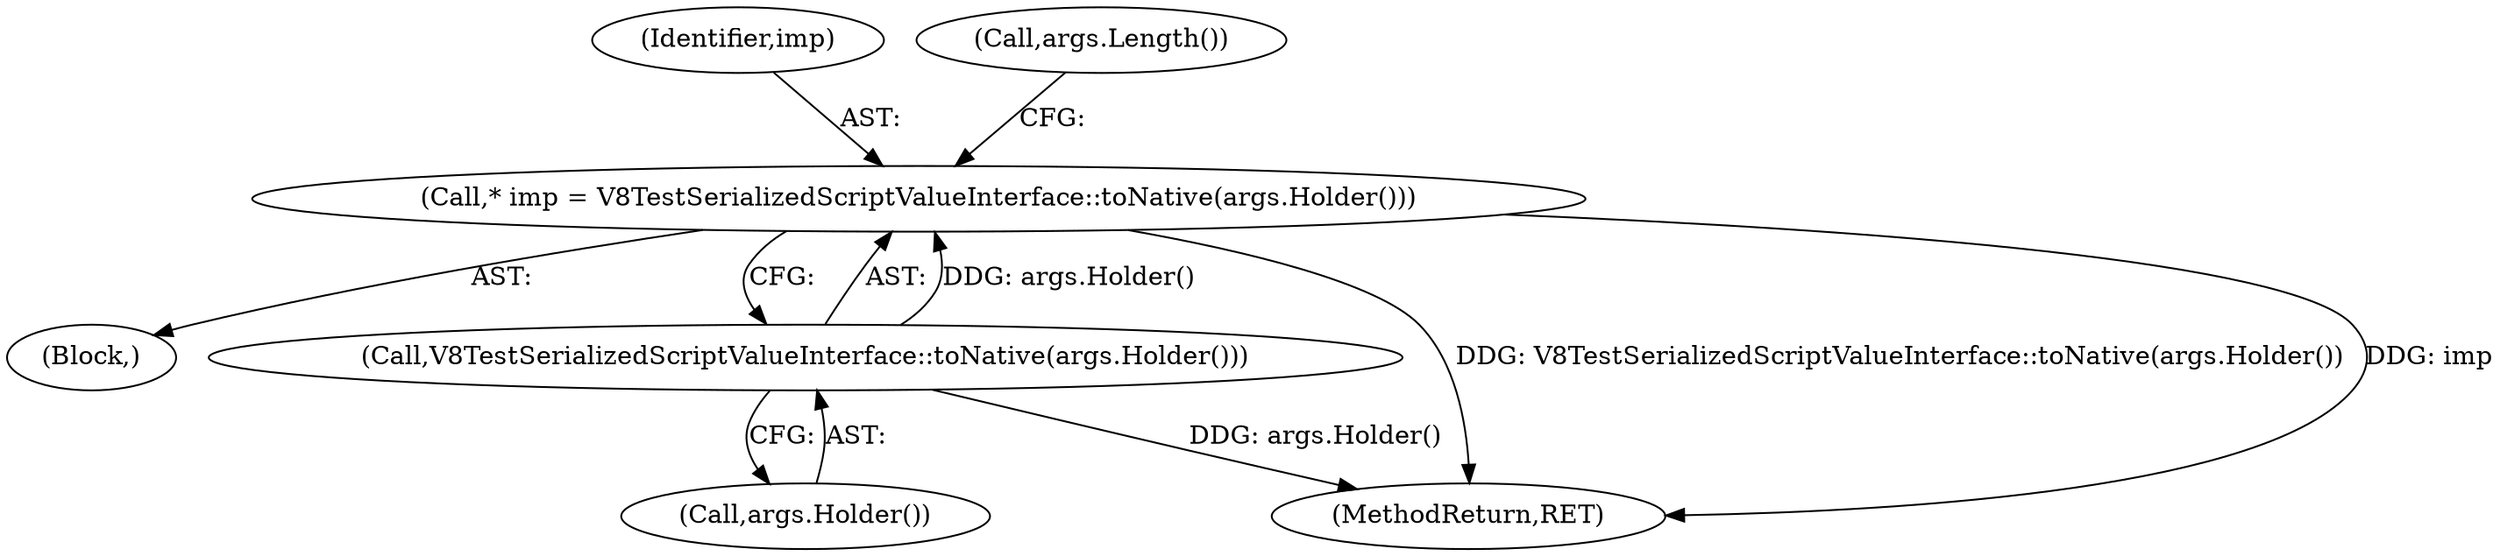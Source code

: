 digraph "0_Chrome_e9372a1bfd3588a80fcf49aa07321f0971dd6091_41@pointer" {
"1000112" [label="(Call,* imp = V8TestSerializedScriptValueInterface::toNative(args.Holder()))"];
"1000114" [label="(Call,V8TestSerializedScriptValueInterface::toNative(args.Holder()))"];
"1000114" [label="(Call,V8TestSerializedScriptValueInterface::toNative(args.Holder()))"];
"1000113" [label="(Identifier,imp)"];
"1000120" [label="(Call,args.Length())"];
"1000112" [label="(Call,* imp = V8TestSerializedScriptValueInterface::toNative(args.Holder()))"];
"1000102" [label="(Block,)"];
"1000165" [label="(MethodReturn,RET)"];
"1000115" [label="(Call,args.Holder())"];
"1000112" -> "1000102"  [label="AST: "];
"1000112" -> "1000114"  [label="CFG: "];
"1000113" -> "1000112"  [label="AST: "];
"1000114" -> "1000112"  [label="AST: "];
"1000120" -> "1000112"  [label="CFG: "];
"1000112" -> "1000165"  [label="DDG: V8TestSerializedScriptValueInterface::toNative(args.Holder())"];
"1000112" -> "1000165"  [label="DDG: imp"];
"1000114" -> "1000112"  [label="DDG: args.Holder()"];
"1000114" -> "1000115"  [label="CFG: "];
"1000115" -> "1000114"  [label="AST: "];
"1000114" -> "1000165"  [label="DDG: args.Holder()"];
}
